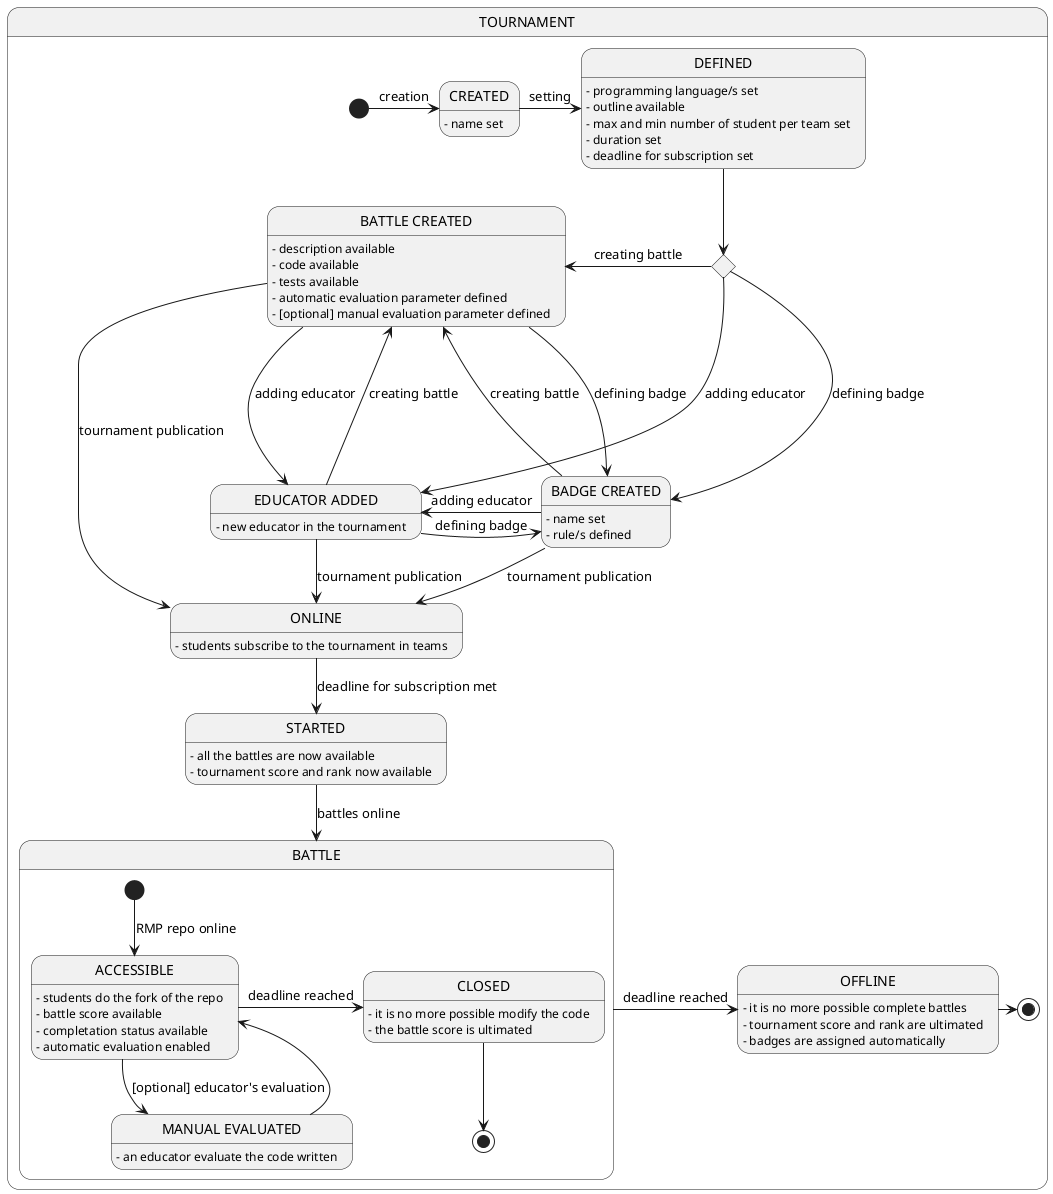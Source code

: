 @startuml

state TOURNAMENT{
    state "EDUCATOR ADDED" as EDUCATORADDED
    state "BATTLE CREATED" as BATTLECREATED
    state "BADGE CREATED" as BADGECREATED

    [*] -right-> CREATED: creation

    CREATED: - name set

    CREATED -right-> DEFINED: setting

    DEFINED: - programming language/s set
    DEFINED: - outline available
    DEFINED: - max and min number of student per team set
    DEFINED: - duration set
    DEFINED: - deadline for subscription set

    state c <<choice>>

    DEFINED -down-> c

    c -down---> EDUCATORADDED: adding educator

    EDUCATORADDED: - new educator in the tournament

    c -left-> BATTLECREATED: creating battle

    BATTLECREATED: - description available
    BATTLECREATED: - code available
    BATTLECREATED: - tests available
    BATTLECREATED: - automatic evaluation parameter defined
    BATTLECREATED: - [optional] manual evaluation parameter defined

    c -right-> BADGECREATED: defining badge

    BADGECREATED: - name set
    BADGECREATED: - rule/s defined

    EDUCATORADDED -left-> BATTLECREATED: creating battle
    BATTLECREATED -right-> EDUCATORADDED: adding educator
    EDUCATORADDED -right-> BADGECREATED: defining badge
    BADGECREATED -left-> EDUCATORADDED: adding educator
    BATTLECREATED -right-> BADGECREATED: defining badge
    BADGECREATED -left-> BATTLECREATED: creating battle

    EDUCATORADDED -down-> ONLINE: tournament publication
    BATTLECREATED -down-> ONLINE: tournament publication
    BADGECREATED -down-> ONLINE: tournament publication

    ONLINE: - students subscribe to the tournament in teams

    ONLINE --> STARTED: deadline for subscription met

    STARTED: - all the battles are now available
    STARTED: - tournament score and rank now available

    STARTED --> BATTLE: battles online

    state BATTLE{
        state "MANUAL EVALUATED" as MANUALEVALUATED

        [*] --> ACCESSIBLE: RMP repo online

        ACCESSIBLE: - students do the fork of the repo
        ACCESSIBLE: - battle score available
        ACCESSIBLE: - completation status available
        ACCESSIBLE: - automatic evaluation enabled

        ACCESSIBLE --> MANUALEVALUATED: [optional] educator's evaluation

        MANUALEVALUATED: - an educator evaluate the code written

        MANUALEVALUATED --> ACCESSIBLE
        ACCESSIBLE -right-> CLOSED: deadline reached

        CLOSED: - it is no more possible modify the code
        CLOSED: - the battle score is ultimated

        CLOSED --> [*]
    }

    BATTLE -right-> OFFLINE: deadline reached

    OFFLINE: - it is no more possible complete battles
    OFFLINE: - tournament score and rank are ultimated
    OFFLINE: - badges are assigned automatically

    OFFLINE -right-> [*]
}

@enduml